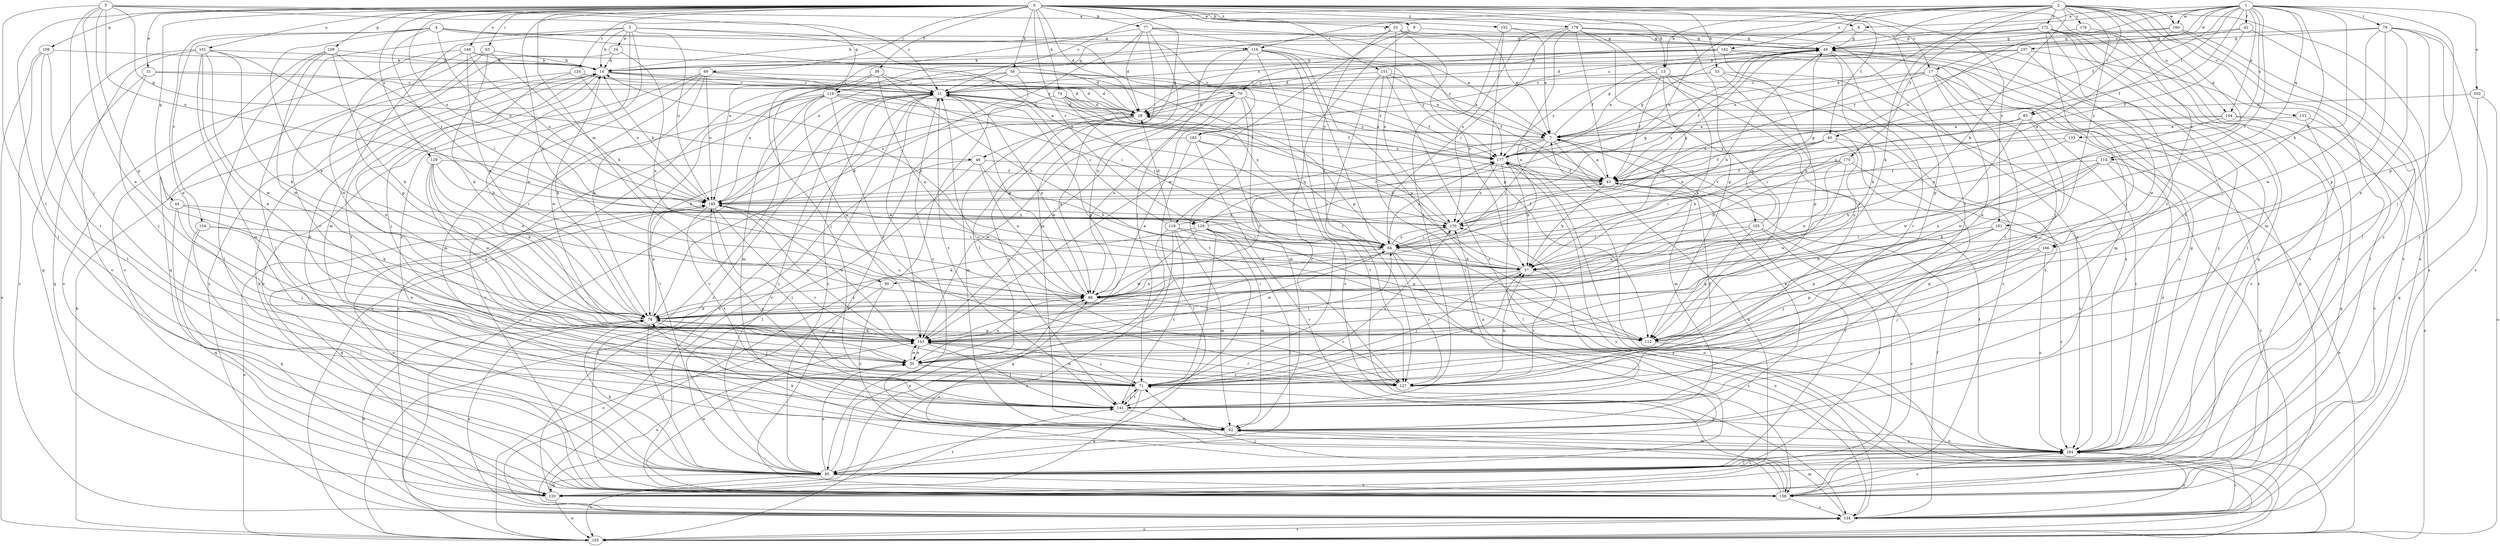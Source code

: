 strict digraph  {
0;
1;
2;
3;
4;
5;
6;
7;
9;
13;
14;
17;
21;
28;
31;
33;
34;
35;
39;
40;
42;
43;
44;
48;
49;
53;
56;
57;
63;
64;
69;
70;
71;
74;
77;
78;
79;
83;
85;
90;
92;
98;
101;
102;
104;
105;
108;
109;
112;
114;
116;
118;
119;
120;
124;
126;
127;
129;
133;
134;
141;
148;
149;
151;
152;
153;
154;
155;
156;
157;
160;
163;
166;
170;
172;
175;
176;
177;
178;
181;
182;
183;
184;
0 -> 9  [label=b];
0 -> 13  [label=b];
0 -> 17  [label=c];
0 -> 28  [label=d];
0 -> 31  [label=e];
0 -> 33  [label=e];
0 -> 39  [label=f];
0 -> 40  [label=f];
0 -> 44  [label=g];
0 -> 48  [label=g];
0 -> 53  [label=h];
0 -> 56  [label=h];
0 -> 63  [label=i];
0 -> 69  [label=j];
0 -> 74  [label=k];
0 -> 77  [label=k];
0 -> 90  [label=m];
0 -> 98  [label=n];
0 -> 101  [label=o];
0 -> 108  [label=p];
0 -> 109  [label=p];
0 -> 112  [label=p];
0 -> 124  [label=r];
0 -> 126  [label=r];
0 -> 129  [label=s];
0 -> 141  [label=t];
0 -> 148  [label=u];
0 -> 149  [label=u];
0 -> 151  [label=v];
0 -> 152  [label=v];
0 -> 166  [label=x];
0 -> 178  [label=z];
0 -> 181  [label=z];
1 -> 6  [label=a];
1 -> 17  [label=c];
1 -> 40  [label=f];
1 -> 42  [label=f];
1 -> 43  [label=f];
1 -> 57  [label=h];
1 -> 64  [label=i];
1 -> 70  [label=j];
1 -> 79  [label=l];
1 -> 83  [label=l];
1 -> 102  [label=o];
1 -> 104  [label=o];
1 -> 112  [label=p];
1 -> 114  [label=q];
1 -> 133  [label=s];
1 -> 149  [label=u];
1 -> 157  [label=w];
1 -> 160  [label=w];
1 -> 166  [label=x];
2 -> 13  [label=b];
2 -> 21  [label=c];
2 -> 57  [label=h];
2 -> 78  [label=k];
2 -> 83  [label=l];
2 -> 85  [label=l];
2 -> 104  [label=o];
2 -> 114  [label=q];
2 -> 116  [label=q];
2 -> 134  [label=s];
2 -> 141  [label=t];
2 -> 149  [label=u];
2 -> 153  [label=v];
2 -> 160  [label=w];
2 -> 172  [label=y];
2 -> 175  [label=y];
2 -> 176  [label=y];
2 -> 181  [label=z];
2 -> 182  [label=z];
2 -> 183  [label=z];
3 -> 14  [label=b];
3 -> 34  [label=e];
3 -> 85  [label=l];
3 -> 92  [label=m];
3 -> 149  [label=u];
3 -> 163  [label=w];
3 -> 170  [label=x];
3 -> 183  [label=z];
3 -> 184  [label=z];
4 -> 35  [label=e];
4 -> 70  [label=j];
4 -> 78  [label=k];
4 -> 116  [label=q];
4 -> 126  [label=r];
4 -> 149  [label=u];
4 -> 154  [label=v];
4 -> 177  [label=y];
5 -> 6  [label=a];
5 -> 21  [label=c];
5 -> 35  [label=e];
5 -> 48  [label=g];
5 -> 71  [label=j];
5 -> 85  [label=l];
5 -> 112  [label=p];
5 -> 118  [label=q];
5 -> 149  [label=u];
6 -> 49  [label=g];
6 -> 85  [label=l];
6 -> 118  [label=q];
7 -> 49  [label=g];
7 -> 64  [label=i];
7 -> 92  [label=m];
7 -> 119  [label=q];
7 -> 126  [label=r];
7 -> 155  [label=v];
7 -> 177  [label=y];
9 -> 49  [label=g];
9 -> 71  [label=j];
9 -> 163  [label=w];
13 -> 7  [label=a];
13 -> 21  [label=c];
13 -> 43  [label=f];
13 -> 57  [label=h];
13 -> 78  [label=k];
13 -> 120  [label=q];
13 -> 156  [label=v];
14 -> 21  [label=c];
14 -> 28  [label=d];
14 -> 64  [label=i];
14 -> 71  [label=j];
14 -> 78  [label=k];
14 -> 141  [label=t];
17 -> 7  [label=a];
17 -> 21  [label=c];
17 -> 35  [label=e];
17 -> 92  [label=m];
17 -> 141  [label=t];
17 -> 170  [label=x];
17 -> 184  [label=z];
21 -> 28  [label=d];
21 -> 85  [label=l];
21 -> 98  [label=n];
21 -> 112  [label=p];
21 -> 134  [label=s];
21 -> 141  [label=t];
21 -> 156  [label=v];
21 -> 163  [label=w];
28 -> 7  [label=a];
28 -> 92  [label=m];
28 -> 98  [label=n];
28 -> 141  [label=t];
28 -> 156  [label=v];
31 -> 21  [label=c];
31 -> 28  [label=d];
31 -> 71  [label=j];
31 -> 120  [label=q];
33 -> 7  [label=a];
33 -> 49  [label=g];
33 -> 57  [label=h];
33 -> 127  [label=r];
33 -> 149  [label=u];
33 -> 170  [label=x];
34 -> 14  [label=b];
34 -> 98  [label=n];
34 -> 134  [label=s];
35 -> 64  [label=i];
35 -> 71  [label=j];
35 -> 98  [label=n];
35 -> 127  [label=r];
35 -> 163  [label=w];
39 -> 21  [label=c];
39 -> 57  [label=h];
39 -> 71  [label=j];
39 -> 98  [label=n];
39 -> 156  [label=v];
40 -> 43  [label=f];
40 -> 57  [label=h];
40 -> 98  [label=n];
40 -> 141  [label=t];
40 -> 170  [label=x];
40 -> 177  [label=y];
42 -> 28  [label=d];
42 -> 43  [label=f];
42 -> 49  [label=g];
42 -> 134  [label=s];
43 -> 7  [label=a];
43 -> 57  [label=h];
43 -> 149  [label=u];
44 -> 71  [label=j];
44 -> 78  [label=k];
44 -> 120  [label=q];
44 -> 170  [label=x];
48 -> 43  [label=f];
48 -> 57  [label=h];
48 -> 85  [label=l];
48 -> 98  [label=n];
48 -> 105  [label=o];
49 -> 14  [label=b];
49 -> 43  [label=f];
49 -> 57  [label=h];
49 -> 78  [label=k];
49 -> 112  [label=p];
49 -> 134  [label=s];
53 -> 21  [label=c];
53 -> 112  [label=p];
53 -> 127  [label=r];
53 -> 177  [label=y];
53 -> 184  [label=z];
56 -> 21  [label=c];
56 -> 43  [label=f];
56 -> 105  [label=o];
56 -> 112  [label=p];
56 -> 134  [label=s];
56 -> 149  [label=u];
56 -> 177  [label=y];
57 -> 14  [label=b];
57 -> 28  [label=d];
57 -> 71  [label=j];
57 -> 98  [label=n];
57 -> 127  [label=r];
63 -> 14  [label=b];
63 -> 57  [label=h];
63 -> 78  [label=k];
63 -> 112  [label=p];
63 -> 120  [label=q];
64 -> 57  [label=h];
64 -> 127  [label=r];
64 -> 134  [label=s];
64 -> 163  [label=w];
64 -> 170  [label=x];
64 -> 177  [label=y];
64 -> 90  [label=d];
69 -> 7  [label=a];
69 -> 21  [label=c];
69 -> 78  [label=k];
69 -> 92  [label=m];
69 -> 149  [label=u];
69 -> 156  [label=v];
69 -> 163  [label=w];
70 -> 28  [label=d];
70 -> 35  [label=e];
70 -> 92  [label=m];
70 -> 98  [label=n];
70 -> 141  [label=t];
70 -> 149  [label=u];
70 -> 163  [label=w];
70 -> 177  [label=y];
71 -> 57  [label=h];
71 -> 120  [label=q];
71 -> 141  [label=t];
71 -> 163  [label=w];
71 -> 170  [label=x];
74 -> 28  [label=d];
74 -> 43  [label=f];
74 -> 64  [label=i];
74 -> 78  [label=k];
74 -> 170  [label=x];
74 -> 177  [label=y];
77 -> 7  [label=a];
77 -> 28  [label=d];
77 -> 49  [label=g];
77 -> 78  [label=k];
77 -> 85  [label=l];
77 -> 92  [label=m];
77 -> 149  [label=u];
77 -> 177  [label=y];
78 -> 14  [label=b];
78 -> 64  [label=i];
78 -> 71  [label=j];
78 -> 85  [label=l];
78 -> 112  [label=p];
78 -> 134  [label=s];
78 -> 149  [label=u];
78 -> 163  [label=w];
79 -> 14  [label=b];
79 -> 35  [label=e];
79 -> 49  [label=g];
79 -> 71  [label=j];
79 -> 112  [label=p];
79 -> 134  [label=s];
79 -> 163  [label=w];
79 -> 184  [label=z];
83 -> 7  [label=a];
83 -> 35  [label=e];
83 -> 64  [label=i];
83 -> 163  [label=w];
83 -> 177  [label=y];
83 -> 184  [label=z];
85 -> 21  [label=c];
85 -> 35  [label=e];
85 -> 43  [label=f];
85 -> 78  [label=k];
85 -> 98  [label=n];
85 -> 105  [label=o];
85 -> 120  [label=q];
85 -> 156  [label=v];
85 -> 184  [label=z];
90 -> 105  [label=o];
90 -> 184  [label=z];
92 -> 7  [label=a];
92 -> 21  [label=c];
92 -> 184  [label=z];
98 -> 21  [label=c];
98 -> 78  [label=k];
98 -> 127  [label=r];
98 -> 177  [label=y];
101 -> 14  [label=b];
101 -> 35  [label=e];
101 -> 64  [label=i];
101 -> 78  [label=k];
101 -> 92  [label=m];
101 -> 120  [label=q];
101 -> 156  [label=v];
101 -> 163  [label=w];
102 -> 28  [label=d];
102 -> 105  [label=o];
102 -> 120  [label=q];
104 -> 7  [label=a];
104 -> 120  [label=q];
104 -> 149  [label=u];
104 -> 156  [label=v];
104 -> 163  [label=w];
105 -> 14  [label=b];
105 -> 21  [label=c];
105 -> 134  [label=s];
105 -> 170  [label=x];
105 -> 177  [label=y];
108 -> 14  [label=b];
108 -> 85  [label=l];
108 -> 105  [label=o];
108 -> 134  [label=s];
108 -> 141  [label=t];
109 -> 14  [label=b];
109 -> 64  [label=i];
109 -> 78  [label=k];
109 -> 85  [label=l];
109 -> 156  [label=v];
109 -> 163  [label=w];
112 -> 105  [label=o];
112 -> 149  [label=u];
114 -> 43  [label=f];
114 -> 57  [label=h];
114 -> 78  [label=k];
114 -> 98  [label=n];
114 -> 105  [label=o];
114 -> 156  [label=v];
116 -> 14  [label=b];
116 -> 64  [label=i];
116 -> 71  [label=j];
116 -> 98  [label=n];
116 -> 112  [label=p];
116 -> 134  [label=s];
116 -> 156  [label=v];
116 -> 177  [label=y];
118 -> 7  [label=a];
118 -> 28  [label=d];
118 -> 43  [label=f];
118 -> 85  [label=l];
118 -> 92  [label=m];
118 -> 127  [label=r];
118 -> 134  [label=s];
118 -> 156  [label=v];
118 -> 163  [label=w];
119 -> 21  [label=c];
119 -> 28  [label=d];
119 -> 49  [label=g];
119 -> 57  [label=h];
119 -> 64  [label=i];
119 -> 92  [label=m];
119 -> 105  [label=o];
119 -> 120  [label=q];
119 -> 141  [label=t];
120 -> 7  [label=a];
120 -> 21  [label=c];
120 -> 35  [label=e];
120 -> 105  [label=o];
120 -> 141  [label=t];
124 -> 21  [label=c];
124 -> 28  [label=d];
124 -> 35  [label=e];
124 -> 127  [label=r];
124 -> 149  [label=u];
126 -> 49  [label=g];
126 -> 64  [label=i];
126 -> 71  [label=j];
126 -> 78  [label=k];
126 -> 85  [label=l];
126 -> 92  [label=m];
126 -> 112  [label=p];
126 -> 163  [label=w];
127 -> 21  [label=c];
127 -> 43  [label=f];
127 -> 57  [label=h];
129 -> 35  [label=e];
129 -> 43  [label=f];
129 -> 64  [label=i];
129 -> 78  [label=k];
129 -> 98  [label=n];
129 -> 163  [label=w];
133 -> 170  [label=x];
133 -> 177  [label=y];
133 -> 184  [label=z];
134 -> 43  [label=f];
134 -> 49  [label=g];
134 -> 78  [label=k];
134 -> 92  [label=m];
134 -> 105  [label=o];
134 -> 177  [label=y];
134 -> 184  [label=z];
141 -> 14  [label=b];
141 -> 71  [label=j];
141 -> 92  [label=m];
141 -> 149  [label=u];
141 -> 170  [label=x];
148 -> 14  [label=b];
148 -> 28  [label=d];
148 -> 98  [label=n];
148 -> 134  [label=s];
148 -> 149  [label=u];
148 -> 163  [label=w];
149 -> 14  [label=b];
149 -> 71  [label=j];
149 -> 105  [label=o];
149 -> 120  [label=q];
149 -> 127  [label=r];
149 -> 141  [label=t];
149 -> 163  [label=w];
149 -> 170  [label=x];
151 -> 7  [label=a];
151 -> 21  [label=c];
151 -> 43  [label=f];
151 -> 85  [label=l];
151 -> 127  [label=r];
151 -> 184  [label=z];
152 -> 7  [label=a];
152 -> 49  [label=g];
152 -> 112  [label=p];
152 -> 141  [label=t];
153 -> 7  [label=a];
153 -> 105  [label=o];
153 -> 184  [label=z];
154 -> 35  [label=e];
154 -> 64  [label=i];
154 -> 85  [label=l];
154 -> 120  [label=q];
155 -> 49  [label=g];
155 -> 64  [label=i];
155 -> 85  [label=l];
155 -> 98  [label=n];
155 -> 112  [label=p];
155 -> 156  [label=v];
156 -> 14  [label=b];
156 -> 71  [label=j];
156 -> 98  [label=n];
156 -> 134  [label=s];
156 -> 149  [label=u];
156 -> 163  [label=w];
156 -> 184  [label=z];
157 -> 14  [label=b];
157 -> 28  [label=d];
157 -> 85  [label=l];
157 -> 163  [label=w];
157 -> 177  [label=y];
160 -> 14  [label=b];
160 -> 49  [label=g];
160 -> 156  [label=v];
160 -> 170  [label=x];
160 -> 184  [label=z];
163 -> 35  [label=e];
163 -> 71  [label=j];
163 -> 78  [label=k];
163 -> 127  [label=r];
163 -> 141  [label=t];
163 -> 149  [label=u];
166 -> 57  [label=h];
166 -> 71  [label=j];
166 -> 112  [label=p];
166 -> 184  [label=z];
170 -> 21  [label=c];
170 -> 43  [label=f];
170 -> 64  [label=i];
172 -> 7  [label=a];
172 -> 49  [label=g];
172 -> 71  [label=j];
172 -> 92  [label=m];
172 -> 120  [label=q];
172 -> 127  [label=r];
172 -> 141  [label=t];
172 -> 156  [label=v];
175 -> 43  [label=f];
175 -> 57  [label=h];
175 -> 64  [label=i];
175 -> 98  [label=n];
175 -> 163  [label=w];
175 -> 184  [label=z];
176 -> 49  [label=g];
176 -> 156  [label=v];
177 -> 43  [label=f];
177 -> 49  [label=g];
177 -> 57  [label=h];
177 -> 85  [label=l];
177 -> 105  [label=o];
177 -> 170  [label=x];
178 -> 43  [label=f];
178 -> 49  [label=g];
178 -> 64  [label=i];
178 -> 98  [label=n];
178 -> 112  [label=p];
178 -> 127  [label=r];
178 -> 170  [label=x];
178 -> 184  [label=z];
181 -> 64  [label=i];
181 -> 71  [label=j];
181 -> 112  [label=p];
181 -> 184  [label=z];
182 -> 14  [label=b];
182 -> 21  [label=c];
182 -> 28  [label=d];
182 -> 71  [label=j];
182 -> 98  [label=n];
182 -> 184  [label=z];
183 -> 85  [label=l];
183 -> 127  [label=r];
183 -> 156  [label=v];
183 -> 163  [label=w];
183 -> 177  [label=y];
184 -> 43  [label=f];
184 -> 49  [label=g];
184 -> 71  [label=j];
184 -> 78  [label=k];
184 -> 85  [label=l];
184 -> 92  [label=m];
184 -> 134  [label=s];
}
